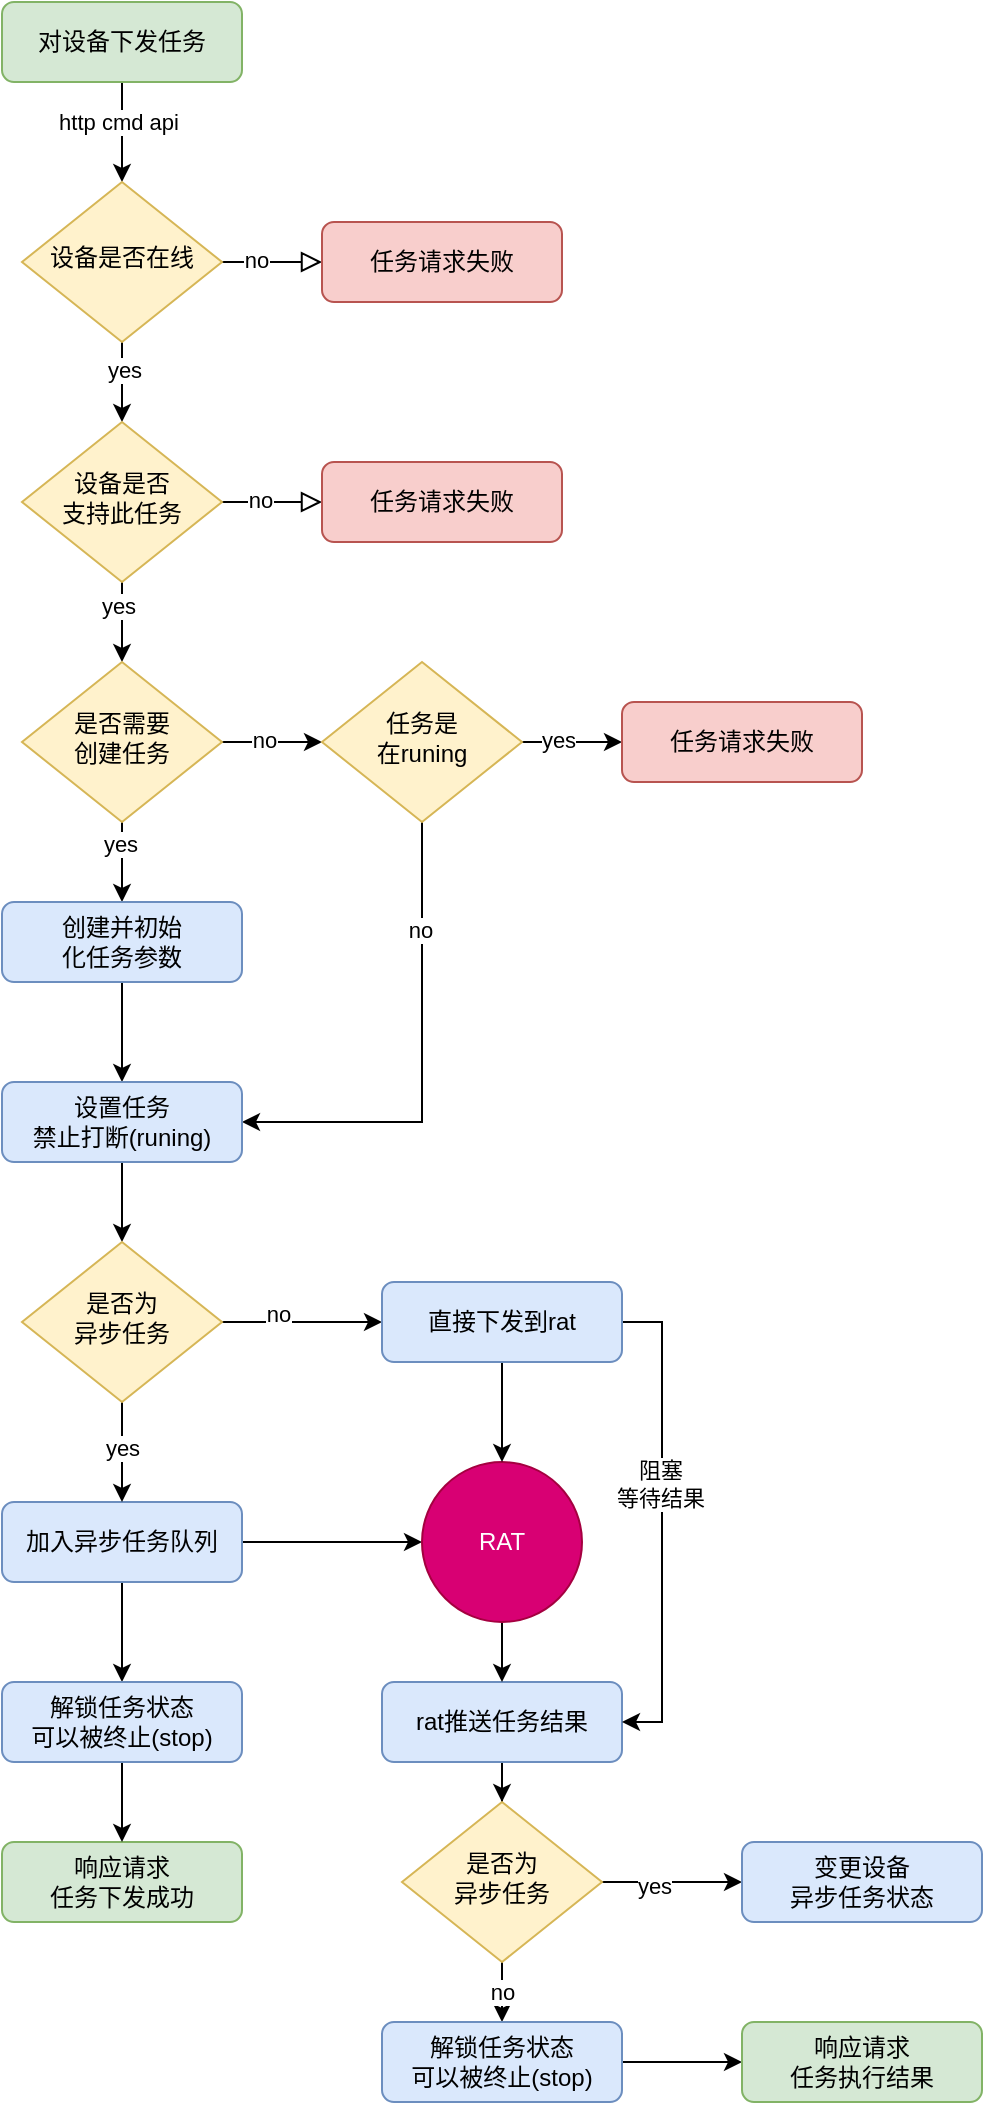 <mxfile version="14.8.6" type="github">
  <diagram id="C5RBs43oDa-KdzZeNtuy" name="Page-1">
    <mxGraphModel dx="946" dy="591" grid="0" gridSize="10" guides="1" tooltips="1" connect="1" arrows="1" fold="1" page="1" pageScale="1" pageWidth="827" pageHeight="1169" math="0" shadow="0">
      <root>
        <mxCell id="WIyWlLk6GJQsqaUBKTNV-0" />
        <mxCell id="WIyWlLk6GJQsqaUBKTNV-1" parent="WIyWlLk6GJQsqaUBKTNV-0" />
        <mxCell id="lXR8zWPTJV1D4XYQY12k-54" style="edgeStyle=orthogonalEdgeStyle;rounded=0;orthogonalLoop=1;jettySize=auto;html=1;" edge="1" parent="WIyWlLk6GJQsqaUBKTNV-1" source="WIyWlLk6GJQsqaUBKTNV-3" target="WIyWlLk6GJQsqaUBKTNV-6">
          <mxGeometry relative="1" as="geometry" />
        </mxCell>
        <mxCell id="lXR8zWPTJV1D4XYQY12k-56" value="http cmd api" style="edgeLabel;html=1;align=center;verticalAlign=middle;resizable=0;points=[];" vertex="1" connectable="0" parent="lXR8zWPTJV1D4XYQY12k-54">
          <mxGeometry x="-0.2" y="-2" relative="1" as="geometry">
            <mxPoint as="offset" />
          </mxGeometry>
        </mxCell>
        <mxCell id="WIyWlLk6GJQsqaUBKTNV-3" value="对设备下发任务" style="rounded=1;whiteSpace=wrap;html=1;fontSize=12;glass=0;strokeWidth=1;shadow=0;fillColor=#d5e8d4;strokeColor=#82b366;" parent="WIyWlLk6GJQsqaUBKTNV-1" vertex="1">
          <mxGeometry x="160" y="80" width="120" height="40" as="geometry" />
        </mxCell>
        <mxCell id="WIyWlLk6GJQsqaUBKTNV-5" value="" style="edgeStyle=orthogonalEdgeStyle;rounded=0;html=1;jettySize=auto;orthogonalLoop=1;fontSize=11;endArrow=block;endFill=0;endSize=8;strokeWidth=1;shadow=0;labelBackgroundColor=none;" parent="WIyWlLk6GJQsqaUBKTNV-1" source="WIyWlLk6GJQsqaUBKTNV-6" target="WIyWlLk6GJQsqaUBKTNV-7" edge="1">
          <mxGeometry y="10" relative="1" as="geometry">
            <mxPoint as="offset" />
          </mxGeometry>
        </mxCell>
        <mxCell id="lXR8zWPTJV1D4XYQY12k-58" value="no" style="edgeLabel;html=1;align=center;verticalAlign=middle;resizable=0;points=[];" vertex="1" connectable="0" parent="WIyWlLk6GJQsqaUBKTNV-5">
          <mxGeometry x="-0.32" y="1" relative="1" as="geometry">
            <mxPoint as="offset" />
          </mxGeometry>
        </mxCell>
        <mxCell id="lXR8zWPTJV1D4XYQY12k-55" style="edgeStyle=orthogonalEdgeStyle;rounded=0;orthogonalLoop=1;jettySize=auto;html=1;entryX=0.5;entryY=0;entryDx=0;entryDy=0;" edge="1" parent="WIyWlLk6GJQsqaUBKTNV-1" source="WIyWlLk6GJQsqaUBKTNV-6" target="WIyWlLk6GJQsqaUBKTNV-10">
          <mxGeometry relative="1" as="geometry" />
        </mxCell>
        <mxCell id="lXR8zWPTJV1D4XYQY12k-57" value="yes" style="edgeLabel;html=1;align=center;verticalAlign=middle;resizable=0;points=[];" vertex="1" connectable="0" parent="lXR8zWPTJV1D4XYQY12k-55">
          <mxGeometry x="-0.3" y="1" relative="1" as="geometry">
            <mxPoint as="offset" />
          </mxGeometry>
        </mxCell>
        <mxCell id="WIyWlLk6GJQsqaUBKTNV-6" value="设备是否在线" style="rhombus;whiteSpace=wrap;html=1;shadow=0;fontFamily=Helvetica;fontSize=12;align=center;strokeWidth=1;spacing=6;spacingTop=-4;fillColor=#fff2cc;strokeColor=#d6b656;" parent="WIyWlLk6GJQsqaUBKTNV-1" vertex="1">
          <mxGeometry x="170" y="170" width="100" height="80" as="geometry" />
        </mxCell>
        <mxCell id="WIyWlLk6GJQsqaUBKTNV-7" value="任务请求失败" style="rounded=1;whiteSpace=wrap;html=1;fontSize=12;glass=0;strokeWidth=1;shadow=0;fillColor=#f8cecc;strokeColor=#b85450;" parent="WIyWlLk6GJQsqaUBKTNV-1" vertex="1">
          <mxGeometry x="320" y="190" width="120" height="40" as="geometry" />
        </mxCell>
        <mxCell id="WIyWlLk6GJQsqaUBKTNV-9" value="" style="edgeStyle=orthogonalEdgeStyle;rounded=0;html=1;jettySize=auto;orthogonalLoop=1;fontSize=11;endArrow=block;endFill=0;endSize=8;strokeWidth=1;shadow=0;labelBackgroundColor=none;" parent="WIyWlLk6GJQsqaUBKTNV-1" source="WIyWlLk6GJQsqaUBKTNV-10" target="WIyWlLk6GJQsqaUBKTNV-12" edge="1">
          <mxGeometry y="10" relative="1" as="geometry">
            <mxPoint as="offset" />
          </mxGeometry>
        </mxCell>
        <mxCell id="lXR8zWPTJV1D4XYQY12k-59" value="no" style="edgeLabel;html=1;align=center;verticalAlign=middle;resizable=0;points=[];" vertex="1" connectable="0" parent="WIyWlLk6GJQsqaUBKTNV-9">
          <mxGeometry x="-0.24" y="1" relative="1" as="geometry">
            <mxPoint as="offset" />
          </mxGeometry>
        </mxCell>
        <mxCell id="lXR8zWPTJV1D4XYQY12k-6" style="edgeStyle=orthogonalEdgeStyle;rounded=0;orthogonalLoop=1;jettySize=auto;html=1;entryX=0.5;entryY=0;entryDx=0;entryDy=0;" edge="1" parent="WIyWlLk6GJQsqaUBKTNV-1" source="WIyWlLk6GJQsqaUBKTNV-10" target="lXR8zWPTJV1D4XYQY12k-1">
          <mxGeometry relative="1" as="geometry" />
        </mxCell>
        <mxCell id="lXR8zWPTJV1D4XYQY12k-60" value="yes" style="edgeLabel;html=1;align=center;verticalAlign=middle;resizable=0;points=[];" vertex="1" connectable="0" parent="lXR8zWPTJV1D4XYQY12k-6">
          <mxGeometry x="-0.4" y="-2" relative="1" as="geometry">
            <mxPoint as="offset" />
          </mxGeometry>
        </mxCell>
        <mxCell id="WIyWlLk6GJQsqaUBKTNV-10" value="设备是否&lt;br&gt;支持此任务" style="rhombus;whiteSpace=wrap;html=1;shadow=0;fontFamily=Helvetica;fontSize=12;align=center;strokeWidth=1;spacing=6;spacingTop=-4;fillColor=#fff2cc;strokeColor=#d6b656;" parent="WIyWlLk6GJQsqaUBKTNV-1" vertex="1">
          <mxGeometry x="170" y="290" width="100" height="80" as="geometry" />
        </mxCell>
        <mxCell id="WIyWlLk6GJQsqaUBKTNV-12" value="任务请求失败" style="rounded=1;whiteSpace=wrap;html=1;fontSize=12;glass=0;strokeWidth=1;shadow=0;fillColor=#f8cecc;strokeColor=#b85450;" parent="WIyWlLk6GJQsqaUBKTNV-1" vertex="1">
          <mxGeometry x="320" y="310" width="120" height="40" as="geometry" />
        </mxCell>
        <mxCell id="lXR8zWPTJV1D4XYQY12k-8" style="edgeStyle=orthogonalEdgeStyle;rounded=0;orthogonalLoop=1;jettySize=auto;html=1;" edge="1" parent="WIyWlLk6GJQsqaUBKTNV-1" source="lXR8zWPTJV1D4XYQY12k-1">
          <mxGeometry relative="1" as="geometry">
            <mxPoint x="320" y="450" as="targetPoint" />
          </mxGeometry>
        </mxCell>
        <mxCell id="lXR8zWPTJV1D4XYQY12k-61" value="no" style="edgeLabel;html=1;align=center;verticalAlign=middle;resizable=0;points=[];" vertex="1" connectable="0" parent="lXR8zWPTJV1D4XYQY12k-8">
          <mxGeometry x="-0.16" y="1" relative="1" as="geometry">
            <mxPoint as="offset" />
          </mxGeometry>
        </mxCell>
        <mxCell id="lXR8zWPTJV1D4XYQY12k-16" style="edgeStyle=orthogonalEdgeStyle;rounded=0;orthogonalLoop=1;jettySize=auto;html=1;entryX=0.5;entryY=0;entryDx=0;entryDy=0;" edge="1" parent="WIyWlLk6GJQsqaUBKTNV-1" source="lXR8zWPTJV1D4XYQY12k-1">
          <mxGeometry relative="1" as="geometry">
            <mxPoint x="220" y="530" as="targetPoint" />
          </mxGeometry>
        </mxCell>
        <mxCell id="lXR8zWPTJV1D4XYQY12k-64" value="yes" style="edgeLabel;html=1;align=center;verticalAlign=middle;resizable=0;points=[];" vertex="1" connectable="0" parent="lXR8zWPTJV1D4XYQY12k-16">
          <mxGeometry x="-0.45" y="-1" relative="1" as="geometry">
            <mxPoint as="offset" />
          </mxGeometry>
        </mxCell>
        <mxCell id="lXR8zWPTJV1D4XYQY12k-1" value="是否需要&lt;br&gt;创建任务" style="rhombus;whiteSpace=wrap;html=1;shadow=0;fontFamily=Helvetica;fontSize=12;align=center;strokeWidth=1;spacing=6;spacingTop=-4;fillColor=#fff2cc;strokeColor=#d6b656;" vertex="1" parent="WIyWlLk6GJQsqaUBKTNV-1">
          <mxGeometry x="170" y="410" width="100" height="80" as="geometry" />
        </mxCell>
        <mxCell id="lXR8zWPTJV1D4XYQY12k-12" style="edgeStyle=orthogonalEdgeStyle;rounded=0;orthogonalLoop=1;jettySize=auto;html=1;" edge="1" parent="WIyWlLk6GJQsqaUBKTNV-1" source="lXR8zWPTJV1D4XYQY12k-2">
          <mxGeometry relative="1" as="geometry">
            <mxPoint x="470" y="450" as="targetPoint" />
          </mxGeometry>
        </mxCell>
        <mxCell id="lXR8zWPTJV1D4XYQY12k-62" value="yes" style="edgeLabel;html=1;align=center;verticalAlign=middle;resizable=0;points=[];" vertex="1" connectable="0" parent="lXR8zWPTJV1D4XYQY12k-12">
          <mxGeometry x="-0.28" y="1" relative="1" as="geometry">
            <mxPoint as="offset" />
          </mxGeometry>
        </mxCell>
        <mxCell id="lXR8zWPTJV1D4XYQY12k-29" style="edgeStyle=orthogonalEdgeStyle;rounded=0;orthogonalLoop=1;jettySize=auto;html=1;entryX=1;entryY=0.5;entryDx=0;entryDy=0;" edge="1" parent="WIyWlLk6GJQsqaUBKTNV-1" source="lXR8zWPTJV1D4XYQY12k-2" target="lXR8zWPTJV1D4XYQY12k-28">
          <mxGeometry relative="1" as="geometry">
            <Array as="points">
              <mxPoint x="370" y="640" />
            </Array>
          </mxGeometry>
        </mxCell>
        <mxCell id="lXR8zWPTJV1D4XYQY12k-63" value="no" style="edgeLabel;html=1;align=center;verticalAlign=middle;resizable=0;points=[];" vertex="1" connectable="0" parent="lXR8zWPTJV1D4XYQY12k-29">
          <mxGeometry x="-0.55" y="-1" relative="1" as="geometry">
            <mxPoint as="offset" />
          </mxGeometry>
        </mxCell>
        <mxCell id="lXR8zWPTJV1D4XYQY12k-2" value="任务是&lt;br&gt;在runing&lt;br&gt;" style="rhombus;whiteSpace=wrap;html=1;shadow=0;fontFamily=Helvetica;fontSize=12;align=center;strokeWidth=1;spacing=6;spacingTop=-4;fillColor=#fff2cc;strokeColor=#d6b656;" vertex="1" parent="WIyWlLk6GJQsqaUBKTNV-1">
          <mxGeometry x="320" y="410" width="100" height="80" as="geometry" />
        </mxCell>
        <mxCell id="lXR8zWPTJV1D4XYQY12k-13" value="任务请求失败" style="rounded=1;whiteSpace=wrap;html=1;fontSize=12;glass=0;strokeWidth=1;shadow=0;fillColor=#f8cecc;strokeColor=#b85450;" vertex="1" parent="WIyWlLk6GJQsqaUBKTNV-1">
          <mxGeometry x="470" y="430" width="120" height="40" as="geometry" />
        </mxCell>
        <mxCell id="lXR8zWPTJV1D4XYQY12k-31" style="edgeStyle=orthogonalEdgeStyle;rounded=0;orthogonalLoop=1;jettySize=auto;html=1;entryX=0.5;entryY=0;entryDx=0;entryDy=0;" edge="1" parent="WIyWlLk6GJQsqaUBKTNV-1" source="lXR8zWPTJV1D4XYQY12k-19" target="lXR8zWPTJV1D4XYQY12k-28">
          <mxGeometry relative="1" as="geometry" />
        </mxCell>
        <mxCell id="lXR8zWPTJV1D4XYQY12k-19" value="创建并初始&lt;br&gt;化任务参数" style="rounded=1;whiteSpace=wrap;html=1;fontSize=12;glass=0;strokeWidth=1;shadow=0;fillColor=#dae8fc;strokeColor=#6c8ebf;" vertex="1" parent="WIyWlLk6GJQsqaUBKTNV-1">
          <mxGeometry x="160" y="530" width="120" height="40" as="geometry" />
        </mxCell>
        <mxCell id="lXR8zWPTJV1D4XYQY12k-69" style="edgeStyle=orthogonalEdgeStyle;rounded=0;orthogonalLoop=1;jettySize=auto;html=1;entryX=0.5;entryY=0;entryDx=0;entryDy=0;" edge="1" parent="WIyWlLk6GJQsqaUBKTNV-1" source="lXR8zWPTJV1D4XYQY12k-28" target="lXR8zWPTJV1D4XYQY12k-51">
          <mxGeometry relative="1" as="geometry" />
        </mxCell>
        <mxCell id="lXR8zWPTJV1D4XYQY12k-28" value="设置任务&lt;br&gt;禁止打断(runing)" style="rounded=1;whiteSpace=wrap;html=1;fontSize=12;glass=0;strokeWidth=1;shadow=0;fillColor=#dae8fc;strokeColor=#6c8ebf;" vertex="1" parent="WIyWlLk6GJQsqaUBKTNV-1">
          <mxGeometry x="160" y="620" width="120" height="40" as="geometry" />
        </mxCell>
        <mxCell id="lXR8zWPTJV1D4XYQY12k-90" style="edgeStyle=orthogonalEdgeStyle;rounded=0;orthogonalLoop=1;jettySize=auto;html=1;entryX=0.5;entryY=0;entryDx=0;entryDy=0;" edge="1" parent="WIyWlLk6GJQsqaUBKTNV-1" source="lXR8zWPTJV1D4XYQY12k-40" target="lXR8zWPTJV1D4XYQY12k-89">
          <mxGeometry relative="1" as="geometry" />
        </mxCell>
        <mxCell id="lXR8zWPTJV1D4XYQY12k-40" value="rat推送任务结果" style="rounded=1;whiteSpace=wrap;html=1;fontSize=12;glass=0;strokeWidth=1;shadow=0;fillColor=#dae8fc;strokeColor=#6c8ebf;" vertex="1" parent="WIyWlLk6GJQsqaUBKTNV-1">
          <mxGeometry x="350" y="920" width="120" height="40" as="geometry" />
        </mxCell>
        <mxCell id="lXR8zWPTJV1D4XYQY12k-76" style="edgeStyle=orthogonalEdgeStyle;rounded=0;orthogonalLoop=1;jettySize=auto;html=1;entryX=0;entryY=0.5;entryDx=0;entryDy=0;" edge="1" parent="WIyWlLk6GJQsqaUBKTNV-1" source="lXR8zWPTJV1D4XYQY12k-41" target="lXR8zWPTJV1D4XYQY12k-42">
          <mxGeometry relative="1" as="geometry" />
        </mxCell>
        <mxCell id="lXR8zWPTJV1D4XYQY12k-81" style="edgeStyle=orthogonalEdgeStyle;rounded=0;orthogonalLoop=1;jettySize=auto;html=1;entryX=0.5;entryY=0;entryDx=0;entryDy=0;" edge="1" parent="WIyWlLk6GJQsqaUBKTNV-1" source="lXR8zWPTJV1D4XYQY12k-41" target="lXR8zWPTJV1D4XYQY12k-79">
          <mxGeometry relative="1" as="geometry" />
        </mxCell>
        <mxCell id="lXR8zWPTJV1D4XYQY12k-41" value="加入异步任务队列" style="rounded=1;whiteSpace=wrap;html=1;fontSize=12;glass=0;strokeWidth=1;shadow=0;fillColor=#dae8fc;strokeColor=#6c8ebf;" vertex="1" parent="WIyWlLk6GJQsqaUBKTNV-1">
          <mxGeometry x="160" y="830" width="120" height="40" as="geometry" />
        </mxCell>
        <mxCell id="lXR8zWPTJV1D4XYQY12k-78" style="edgeStyle=orthogonalEdgeStyle;rounded=0;orthogonalLoop=1;jettySize=auto;html=1;entryX=0.5;entryY=0;entryDx=0;entryDy=0;" edge="1" parent="WIyWlLk6GJQsqaUBKTNV-1" source="lXR8zWPTJV1D4XYQY12k-42" target="lXR8zWPTJV1D4XYQY12k-40">
          <mxGeometry relative="1" as="geometry" />
        </mxCell>
        <mxCell id="lXR8zWPTJV1D4XYQY12k-42" value="RAT" style="ellipse;whiteSpace=wrap;html=1;aspect=fixed;fillColor=#d80073;strokeColor=#A50040;fontColor=#ffffff;" vertex="1" parent="WIyWlLk6GJQsqaUBKTNV-1">
          <mxGeometry x="370" y="810" width="80" height="80" as="geometry" />
        </mxCell>
        <mxCell id="lXR8zWPTJV1D4XYQY12k-53" style="edgeStyle=orthogonalEdgeStyle;rounded=0;orthogonalLoop=1;jettySize=auto;html=1;entryX=0.5;entryY=0;entryDx=0;entryDy=0;" edge="1" parent="WIyWlLk6GJQsqaUBKTNV-1" source="lXR8zWPTJV1D4XYQY12k-51" target="lXR8zWPTJV1D4XYQY12k-41">
          <mxGeometry relative="1" as="geometry" />
        </mxCell>
        <mxCell id="lXR8zWPTJV1D4XYQY12k-66" value="yes" style="edgeLabel;html=1;align=center;verticalAlign=middle;resizable=0;points=[];" vertex="1" connectable="0" parent="lXR8zWPTJV1D4XYQY12k-53">
          <mxGeometry x="-0.1" relative="1" as="geometry">
            <mxPoint as="offset" />
          </mxGeometry>
        </mxCell>
        <mxCell id="lXR8zWPTJV1D4XYQY12k-71" style="edgeStyle=orthogonalEdgeStyle;rounded=0;orthogonalLoop=1;jettySize=auto;html=1;entryX=0;entryY=0.5;entryDx=0;entryDy=0;" edge="1" parent="WIyWlLk6GJQsqaUBKTNV-1" source="lXR8zWPTJV1D4XYQY12k-51" target="lXR8zWPTJV1D4XYQY12k-70">
          <mxGeometry relative="1" as="geometry" />
        </mxCell>
        <mxCell id="lXR8zWPTJV1D4XYQY12k-72" value="no" style="edgeLabel;html=1;align=center;verticalAlign=middle;resizable=0;points=[];" vertex="1" connectable="0" parent="lXR8zWPTJV1D4XYQY12k-71">
          <mxGeometry x="-0.3" y="4" relative="1" as="geometry">
            <mxPoint as="offset" />
          </mxGeometry>
        </mxCell>
        <mxCell id="lXR8zWPTJV1D4XYQY12k-51" value="是否为&lt;br&gt;异步任务" style="rhombus;whiteSpace=wrap;html=1;shadow=0;fontFamily=Helvetica;fontSize=12;align=center;strokeWidth=1;spacing=6;spacingTop=-4;fillColor=#fff2cc;strokeColor=#d6b656;" vertex="1" parent="WIyWlLk6GJQsqaUBKTNV-1">
          <mxGeometry x="170" y="700" width="100" height="80" as="geometry" />
        </mxCell>
        <mxCell id="lXR8zWPTJV1D4XYQY12k-68" value="响应请求&lt;br&gt;任务下发成功" style="rounded=1;whiteSpace=wrap;html=1;fontSize=12;glass=0;strokeWidth=1;shadow=0;fillColor=#d5e8d4;strokeColor=#82b366;" vertex="1" parent="WIyWlLk6GJQsqaUBKTNV-1">
          <mxGeometry x="160" y="1000" width="120" height="40" as="geometry" />
        </mxCell>
        <mxCell id="lXR8zWPTJV1D4XYQY12k-77" style="edgeStyle=orthogonalEdgeStyle;rounded=0;orthogonalLoop=1;jettySize=auto;html=1;entryX=0.5;entryY=0;entryDx=0;entryDy=0;" edge="1" parent="WIyWlLk6GJQsqaUBKTNV-1" source="lXR8zWPTJV1D4XYQY12k-70" target="lXR8zWPTJV1D4XYQY12k-42">
          <mxGeometry relative="1" as="geometry" />
        </mxCell>
        <mxCell id="lXR8zWPTJV1D4XYQY12k-91" style="edgeStyle=orthogonalEdgeStyle;rounded=0;orthogonalLoop=1;jettySize=auto;html=1;entryX=1;entryY=0.5;entryDx=0;entryDy=0;" edge="1" parent="WIyWlLk6GJQsqaUBKTNV-1" source="lXR8zWPTJV1D4XYQY12k-70" target="lXR8zWPTJV1D4XYQY12k-40">
          <mxGeometry relative="1" as="geometry">
            <Array as="points">
              <mxPoint x="490" y="740" />
              <mxPoint x="490" y="940" />
            </Array>
          </mxGeometry>
        </mxCell>
        <mxCell id="lXR8zWPTJV1D4XYQY12k-92" value="阻塞&lt;br&gt;等待结果" style="edgeLabel;html=1;align=center;verticalAlign=middle;resizable=0;points=[];" vertex="1" connectable="0" parent="lXR8zWPTJV1D4XYQY12k-91">
          <mxGeometry x="-0.158" y="-1" relative="1" as="geometry">
            <mxPoint as="offset" />
          </mxGeometry>
        </mxCell>
        <mxCell id="lXR8zWPTJV1D4XYQY12k-70" value="直接下发到rat" style="rounded=1;whiteSpace=wrap;html=1;fontSize=12;glass=0;strokeWidth=1;shadow=0;fillColor=#dae8fc;strokeColor=#6c8ebf;" vertex="1" parent="WIyWlLk6GJQsqaUBKTNV-1">
          <mxGeometry x="350" y="720" width="120" height="40" as="geometry" />
        </mxCell>
        <mxCell id="lXR8zWPTJV1D4XYQY12k-82" style="edgeStyle=orthogonalEdgeStyle;rounded=0;orthogonalLoop=1;jettySize=auto;html=1;entryX=0.5;entryY=0;entryDx=0;entryDy=0;" edge="1" parent="WIyWlLk6GJQsqaUBKTNV-1" source="lXR8zWPTJV1D4XYQY12k-79" target="lXR8zWPTJV1D4XYQY12k-68">
          <mxGeometry relative="1" as="geometry" />
        </mxCell>
        <mxCell id="lXR8zWPTJV1D4XYQY12k-79" value="解锁任务状态&lt;br&gt;可以被终止(stop)" style="rounded=1;whiteSpace=wrap;html=1;fontSize=12;glass=0;strokeWidth=1;shadow=0;fillColor=#dae8fc;strokeColor=#6c8ebf;" vertex="1" parent="WIyWlLk6GJQsqaUBKTNV-1">
          <mxGeometry x="160" y="920" width="120" height="40" as="geometry" />
        </mxCell>
        <mxCell id="lXR8zWPTJV1D4XYQY12k-95" value="no" style="edgeStyle=orthogonalEdgeStyle;rounded=0;orthogonalLoop=1;jettySize=auto;html=1;exitX=0.5;exitY=1;exitDx=0;exitDy=0;entryX=0.5;entryY=0;entryDx=0;entryDy=0;" edge="1" parent="WIyWlLk6GJQsqaUBKTNV-1" source="lXR8zWPTJV1D4XYQY12k-89" target="lXR8zWPTJV1D4XYQY12k-94">
          <mxGeometry relative="1" as="geometry" />
        </mxCell>
        <mxCell id="lXR8zWPTJV1D4XYQY12k-102" style="edgeStyle=orthogonalEdgeStyle;rounded=0;orthogonalLoop=1;jettySize=auto;html=1;entryX=0;entryY=0.5;entryDx=0;entryDy=0;" edge="1" parent="WIyWlLk6GJQsqaUBKTNV-1" source="lXR8zWPTJV1D4XYQY12k-89" target="lXR8zWPTJV1D4XYQY12k-101">
          <mxGeometry relative="1" as="geometry" />
        </mxCell>
        <mxCell id="lXR8zWPTJV1D4XYQY12k-103" value="yes" style="edgeLabel;html=1;align=center;verticalAlign=middle;resizable=0;points=[];" vertex="1" connectable="0" parent="lXR8zWPTJV1D4XYQY12k-102">
          <mxGeometry x="-0.257" y="-2" relative="1" as="geometry">
            <mxPoint as="offset" />
          </mxGeometry>
        </mxCell>
        <mxCell id="lXR8zWPTJV1D4XYQY12k-89" value="是否为&lt;br&gt;异步任务" style="rhombus;whiteSpace=wrap;html=1;shadow=0;fontFamily=Helvetica;fontSize=12;align=center;strokeWidth=1;spacing=6;spacingTop=-4;fillColor=#fff2cc;strokeColor=#d6b656;" vertex="1" parent="WIyWlLk6GJQsqaUBKTNV-1">
          <mxGeometry x="360" y="980" width="100" height="80" as="geometry" />
        </mxCell>
        <mxCell id="lXR8zWPTJV1D4XYQY12k-98" style="edgeStyle=orthogonalEdgeStyle;rounded=0;orthogonalLoop=1;jettySize=auto;html=1;entryX=0;entryY=0.5;entryDx=0;entryDy=0;" edge="1" parent="WIyWlLk6GJQsqaUBKTNV-1" source="lXR8zWPTJV1D4XYQY12k-94" target="lXR8zWPTJV1D4XYQY12k-97">
          <mxGeometry relative="1" as="geometry" />
        </mxCell>
        <mxCell id="lXR8zWPTJV1D4XYQY12k-94" value="解锁任务状态&lt;br&gt;可以被终止(stop)" style="rounded=1;whiteSpace=wrap;html=1;fontSize=12;glass=0;strokeWidth=1;shadow=0;fillColor=#dae8fc;strokeColor=#6c8ebf;" vertex="1" parent="WIyWlLk6GJQsqaUBKTNV-1">
          <mxGeometry x="350" y="1090" width="120" height="40" as="geometry" />
        </mxCell>
        <mxCell id="lXR8zWPTJV1D4XYQY12k-97" value="响应请求&lt;br&gt;任务执行结果" style="rounded=1;whiteSpace=wrap;html=1;fontSize=12;glass=0;strokeWidth=1;shadow=0;fillColor=#d5e8d4;strokeColor=#82b366;" vertex="1" parent="WIyWlLk6GJQsqaUBKTNV-1">
          <mxGeometry x="530" y="1090" width="120" height="40" as="geometry" />
        </mxCell>
        <mxCell id="lXR8zWPTJV1D4XYQY12k-101" value="变更设备&lt;br&gt;异步任务状态" style="rounded=1;whiteSpace=wrap;html=1;fontSize=12;glass=0;strokeWidth=1;shadow=0;fillColor=#dae8fc;strokeColor=#6c8ebf;" vertex="1" parent="WIyWlLk6GJQsqaUBKTNV-1">
          <mxGeometry x="530" y="1000" width="120" height="40" as="geometry" />
        </mxCell>
      </root>
    </mxGraphModel>
  </diagram>
</mxfile>
